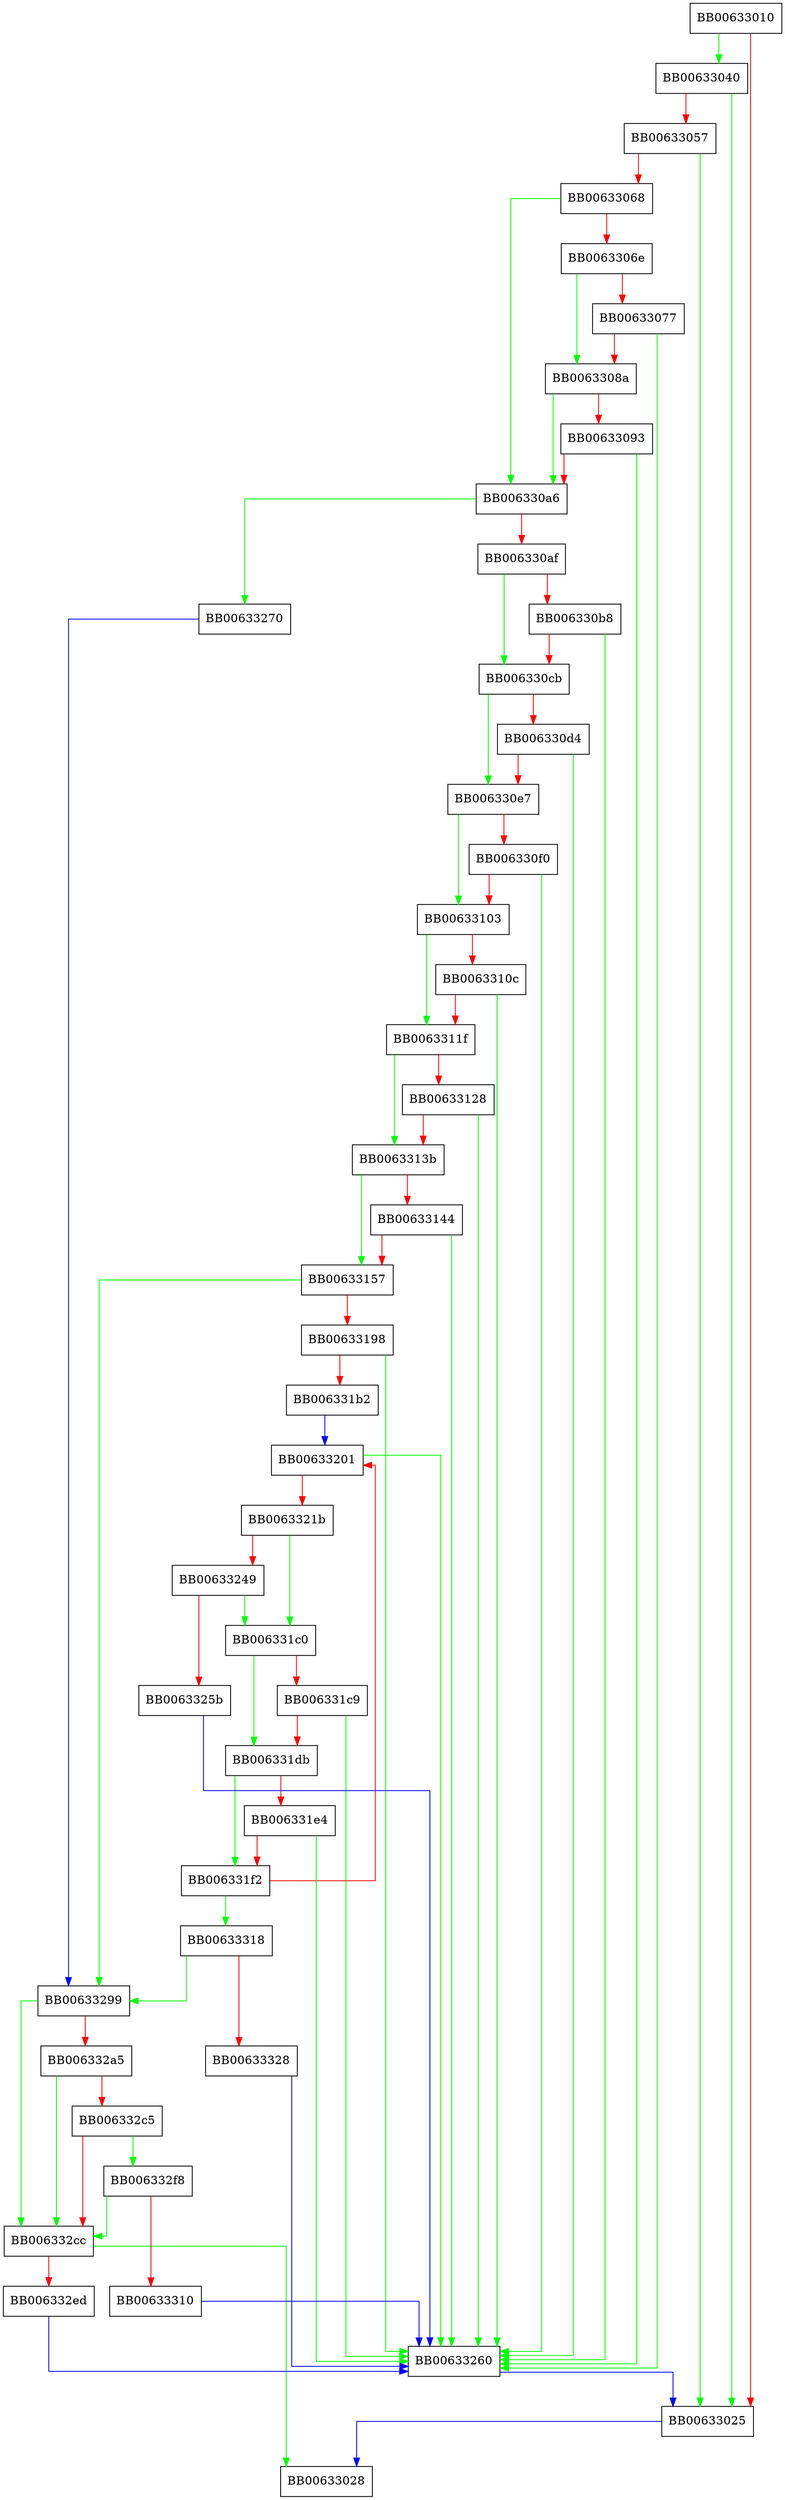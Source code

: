 digraph ossl_rsa_dup {
  node [shape="box"];
  graph [splines=ortho];
  BB00633010 -> BB00633040 [color="green"];
  BB00633010 -> BB00633025 [color="red"];
  BB00633025 -> BB00633028 [color="blue"];
  BB00633040 -> BB00633025 [color="green"];
  BB00633040 -> BB00633057 [color="red"];
  BB00633057 -> BB00633025 [color="green"];
  BB00633057 -> BB00633068 [color="red"];
  BB00633068 -> BB006330a6 [color="green"];
  BB00633068 -> BB0063306e [color="red"];
  BB0063306e -> BB0063308a [color="green"];
  BB0063306e -> BB00633077 [color="red"];
  BB00633077 -> BB00633260 [color="green"];
  BB00633077 -> BB0063308a [color="red"];
  BB0063308a -> BB006330a6 [color="green"];
  BB0063308a -> BB00633093 [color="red"];
  BB00633093 -> BB00633260 [color="green"];
  BB00633093 -> BB006330a6 [color="red"];
  BB006330a6 -> BB00633270 [color="green"];
  BB006330a6 -> BB006330af [color="red"];
  BB006330af -> BB006330cb [color="green"];
  BB006330af -> BB006330b8 [color="red"];
  BB006330b8 -> BB00633260 [color="green"];
  BB006330b8 -> BB006330cb [color="red"];
  BB006330cb -> BB006330e7 [color="green"];
  BB006330cb -> BB006330d4 [color="red"];
  BB006330d4 -> BB00633260 [color="green"];
  BB006330d4 -> BB006330e7 [color="red"];
  BB006330e7 -> BB00633103 [color="green"];
  BB006330e7 -> BB006330f0 [color="red"];
  BB006330f0 -> BB00633260 [color="green"];
  BB006330f0 -> BB00633103 [color="red"];
  BB00633103 -> BB0063311f [color="green"];
  BB00633103 -> BB0063310c [color="red"];
  BB0063310c -> BB00633260 [color="green"];
  BB0063310c -> BB0063311f [color="red"];
  BB0063311f -> BB0063313b [color="green"];
  BB0063311f -> BB00633128 [color="red"];
  BB00633128 -> BB00633260 [color="green"];
  BB00633128 -> BB0063313b [color="red"];
  BB0063313b -> BB00633157 [color="green"];
  BB0063313b -> BB00633144 [color="red"];
  BB00633144 -> BB00633260 [color="green"];
  BB00633144 -> BB00633157 [color="red"];
  BB00633157 -> BB00633299 [color="green"];
  BB00633157 -> BB00633198 [color="red"];
  BB00633198 -> BB00633260 [color="green"];
  BB00633198 -> BB006331b2 [color="red"];
  BB006331b2 -> BB00633201 [color="blue"];
  BB006331c0 -> BB006331db [color="green"];
  BB006331c0 -> BB006331c9 [color="red"];
  BB006331c9 -> BB00633260 [color="green"];
  BB006331c9 -> BB006331db [color="red"];
  BB006331db -> BB006331f2 [color="green"];
  BB006331db -> BB006331e4 [color="red"];
  BB006331e4 -> BB00633260 [color="green"];
  BB006331e4 -> BB006331f2 [color="red"];
  BB006331f2 -> BB00633318 [color="green"];
  BB006331f2 -> BB00633201 [color="red"];
  BB00633201 -> BB00633260 [color="green"];
  BB00633201 -> BB0063321b [color="red"];
  BB0063321b -> BB006331c0 [color="green"];
  BB0063321b -> BB00633249 [color="red"];
  BB00633249 -> BB006331c0 [color="green"];
  BB00633249 -> BB0063325b [color="red"];
  BB0063325b -> BB00633260 [color="blue"];
  BB00633260 -> BB00633025 [color="blue"];
  BB00633270 -> BB00633299 [color="blue"];
  BB00633299 -> BB006332cc [color="green"];
  BB00633299 -> BB006332a5 [color="red"];
  BB006332a5 -> BB006332cc [color="green"];
  BB006332a5 -> BB006332c5 [color="red"];
  BB006332c5 -> BB006332f8 [color="green"];
  BB006332c5 -> BB006332cc [color="red"];
  BB006332cc -> BB00633028 [color="green"];
  BB006332cc -> BB006332ed [color="red"];
  BB006332ed -> BB00633260 [color="blue"];
  BB006332f8 -> BB006332cc [color="green"];
  BB006332f8 -> BB00633310 [color="red"];
  BB00633310 -> BB00633260 [color="blue"];
  BB00633318 -> BB00633299 [color="green"];
  BB00633318 -> BB00633328 [color="red"];
  BB00633328 -> BB00633260 [color="blue"];
}
